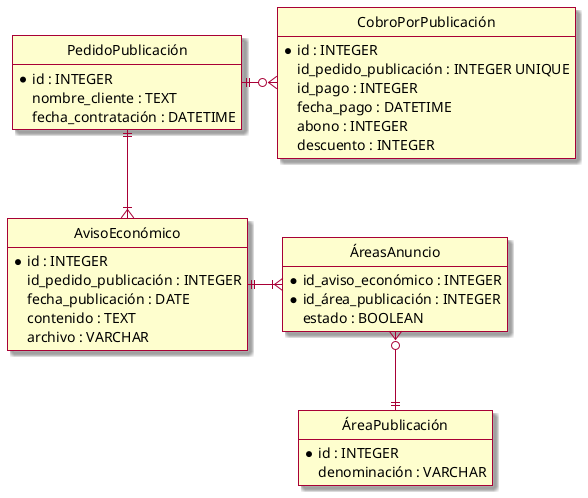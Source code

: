 @startuml y1
	hide circle
	skin rose
	hide empty members

	entity PedidoPublicación {
		*id : INTEGER
		nombre_cliente : TEXT
		fecha_contratación : DATETIME
	}

	entity AvisoEconómico {
		*id : INTEGER
		id_pedido_publicación : INTEGER
		fecha_publicación : DATE
		contenido : TEXT
		archivo : VARCHAR
	}

	'Categoría
	entity ÁreaPublicación {
		*id : INTEGER
		denominación : VARCHAR
	}

	entity ÁreasAnuncio {
		*id_aviso_económico : INTEGER
		*id_área_publicación : INTEGER
		estado : BOOLEAN
	}

	entity CobroPorPublicación {
		*id : INTEGER
		id_pedido_publicación : INTEGER UNIQUE
		id_pago : INTEGER
		fecha_pago : DATETIME
		abono : INTEGER
		descuento : INTEGER
	}

	PedidoPublicación ||-d-|{ AvisoEconómico
	AvisoEconómico ||-r-|{ ÁreasAnuncio 
	ÁreasAnuncio }o-d-|| ÁreaPublicación
	PedidoPublicación ||-r-o{ CobroPorPublicación
	
@enduml